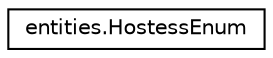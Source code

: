 digraph "Graphical Class Hierarchy"
{
  edge [fontname="Helvetica",fontsize="10",labelfontname="Helvetica",labelfontsize="10"];
  node [fontname="Helvetica",fontsize="10",shape=record];
  rankdir="LR";
  Node0 [label="entities.HostessEnum",height=0.2,width=0.4,color="black", fillcolor="white", style="filled",URL="$enumentities_1_1_hostess_enum.html"];
}
